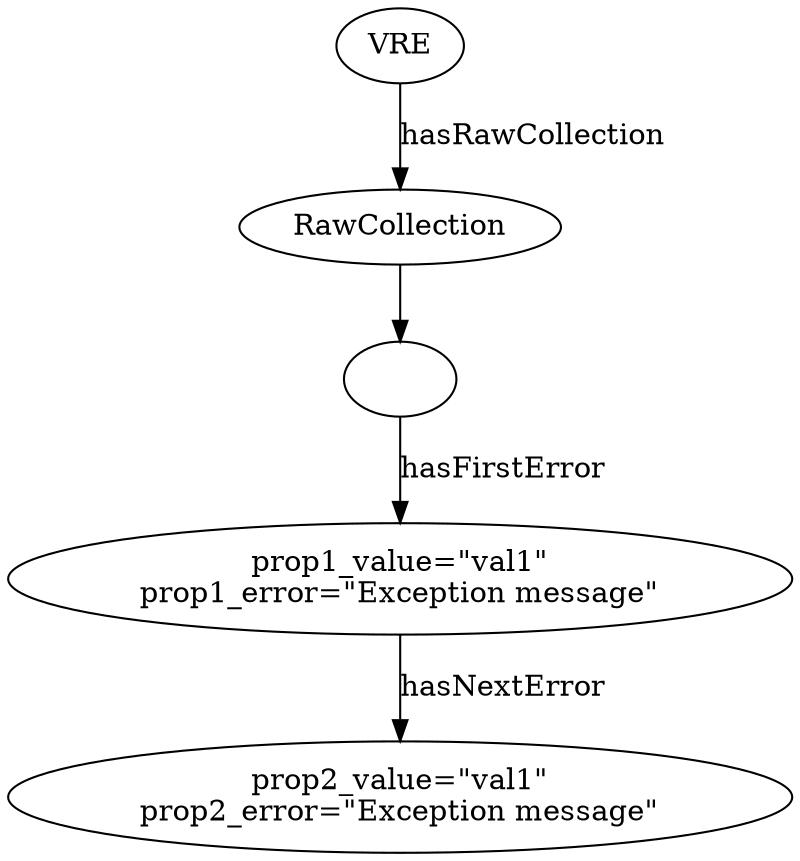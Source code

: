 digraph {
  VRE
  RawCollection
  VRE -> RawCollection [label="hasRawCollection"]
  RcEntityNode[label=""]
  RawCollection -> RcEntityNode
  RawItem1 [label="prop1_value=\"val1\"\nprop1_error=\"Exception message\""]
  RcEntityNode -> RawItem1 [label="hasFirstError"]
  RawItem2 [label="prop2_value=\"val1\"\nprop2_error=\"Exception message\""]
  RawItem1 -> RawItem2 [label="hasNextError"]
}
